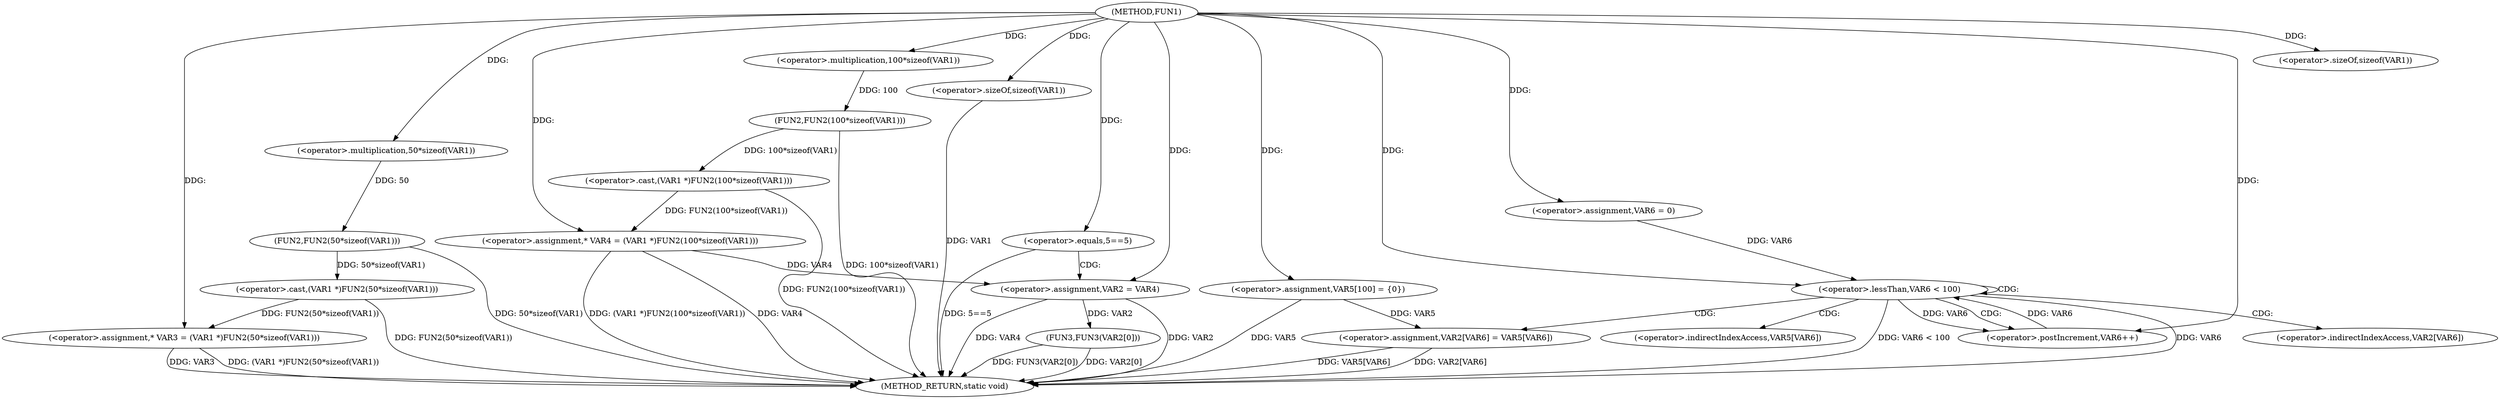 digraph FUN1 {  
"1000100" [label = "(METHOD,FUN1)" ]
"1000158" [label = "(METHOD_RETURN,static void)" ]
"1000104" [label = "(<operator>.assignment,* VAR3 = (VAR1 *)FUN2(50*sizeof(VAR1)))" ]
"1000106" [label = "(<operator>.cast,(VAR1 *)FUN2(50*sizeof(VAR1)))" ]
"1000108" [label = "(FUN2,FUN2(50*sizeof(VAR1)))" ]
"1000109" [label = "(<operator>.multiplication,50*sizeof(VAR1))" ]
"1000111" [label = "(<operator>.sizeOf,sizeof(VAR1))" ]
"1000114" [label = "(<operator>.assignment,* VAR4 = (VAR1 *)FUN2(100*sizeof(VAR1)))" ]
"1000116" [label = "(<operator>.cast,(VAR1 *)FUN2(100*sizeof(VAR1)))" ]
"1000118" [label = "(FUN2,FUN2(100*sizeof(VAR1)))" ]
"1000119" [label = "(<operator>.multiplication,100*sizeof(VAR1))" ]
"1000121" [label = "(<operator>.sizeOf,sizeof(VAR1))" ]
"1000124" [label = "(<operator>.equals,5==5)" ]
"1000128" [label = "(<operator>.assignment,VAR2 = VAR4)" ]
"1000133" [label = "(<operator>.assignment,VAR5[100] = {0})" ]
"1000138" [label = "(<operator>.assignment,VAR6 = 0)" ]
"1000141" [label = "(<operator>.lessThan,VAR6 < 100)" ]
"1000144" [label = "(<operator>.postIncrement,VAR6++)" ]
"1000147" [label = "(<operator>.assignment,VAR2[VAR6] = VAR5[VAR6])" ]
"1000154" [label = "(FUN3,FUN3(VAR2[0]))" ]
"1000148" [label = "(<operator>.indirectIndexAccess,VAR2[VAR6])" ]
"1000151" [label = "(<operator>.indirectIndexAccess,VAR5[VAR6])" ]
  "1000128" -> "1000158"  [ label = "DDG: VAR4"] 
  "1000141" -> "1000158"  [ label = "DDG: VAR6"] 
  "1000106" -> "1000158"  [ label = "DDG: FUN2(50*sizeof(VAR1))"] 
  "1000147" -> "1000158"  [ label = "DDG: VAR5[VAR6]"] 
  "1000104" -> "1000158"  [ label = "DDG: VAR3"] 
  "1000141" -> "1000158"  [ label = "DDG: VAR6 < 100"] 
  "1000147" -> "1000158"  [ label = "DDG: VAR2[VAR6]"] 
  "1000116" -> "1000158"  [ label = "DDG: FUN2(100*sizeof(VAR1))"] 
  "1000154" -> "1000158"  [ label = "DDG: FUN3(VAR2[0])"] 
  "1000121" -> "1000158"  [ label = "DDG: VAR1"] 
  "1000118" -> "1000158"  [ label = "DDG: 100*sizeof(VAR1)"] 
  "1000124" -> "1000158"  [ label = "DDG: 5==5"] 
  "1000128" -> "1000158"  [ label = "DDG: VAR2"] 
  "1000154" -> "1000158"  [ label = "DDG: VAR2[0]"] 
  "1000133" -> "1000158"  [ label = "DDG: VAR5"] 
  "1000114" -> "1000158"  [ label = "DDG: VAR4"] 
  "1000114" -> "1000158"  [ label = "DDG: (VAR1 *)FUN2(100*sizeof(VAR1))"] 
  "1000104" -> "1000158"  [ label = "DDG: (VAR1 *)FUN2(50*sizeof(VAR1))"] 
  "1000108" -> "1000158"  [ label = "DDG: 50*sizeof(VAR1)"] 
  "1000106" -> "1000104"  [ label = "DDG: FUN2(50*sizeof(VAR1))"] 
  "1000100" -> "1000104"  [ label = "DDG: "] 
  "1000108" -> "1000106"  [ label = "DDG: 50*sizeof(VAR1)"] 
  "1000109" -> "1000108"  [ label = "DDG: 50"] 
  "1000100" -> "1000109"  [ label = "DDG: "] 
  "1000100" -> "1000111"  [ label = "DDG: "] 
  "1000116" -> "1000114"  [ label = "DDG: FUN2(100*sizeof(VAR1))"] 
  "1000100" -> "1000114"  [ label = "DDG: "] 
  "1000118" -> "1000116"  [ label = "DDG: 100*sizeof(VAR1)"] 
  "1000119" -> "1000118"  [ label = "DDG: 100"] 
  "1000100" -> "1000119"  [ label = "DDG: "] 
  "1000100" -> "1000121"  [ label = "DDG: "] 
  "1000100" -> "1000124"  [ label = "DDG: "] 
  "1000114" -> "1000128"  [ label = "DDG: VAR4"] 
  "1000100" -> "1000128"  [ label = "DDG: "] 
  "1000100" -> "1000133"  [ label = "DDG: "] 
  "1000100" -> "1000138"  [ label = "DDG: "] 
  "1000138" -> "1000141"  [ label = "DDG: VAR6"] 
  "1000144" -> "1000141"  [ label = "DDG: VAR6"] 
  "1000100" -> "1000141"  [ label = "DDG: "] 
  "1000141" -> "1000144"  [ label = "DDG: VAR6"] 
  "1000100" -> "1000144"  [ label = "DDG: "] 
  "1000133" -> "1000147"  [ label = "DDG: VAR5"] 
  "1000128" -> "1000154"  [ label = "DDG: VAR2"] 
  "1000124" -> "1000128"  [ label = "CDG: "] 
  "1000141" -> "1000141"  [ label = "CDG: "] 
  "1000141" -> "1000147"  [ label = "CDG: "] 
  "1000141" -> "1000151"  [ label = "CDG: "] 
  "1000141" -> "1000148"  [ label = "CDG: "] 
  "1000141" -> "1000144"  [ label = "CDG: "] 
}
